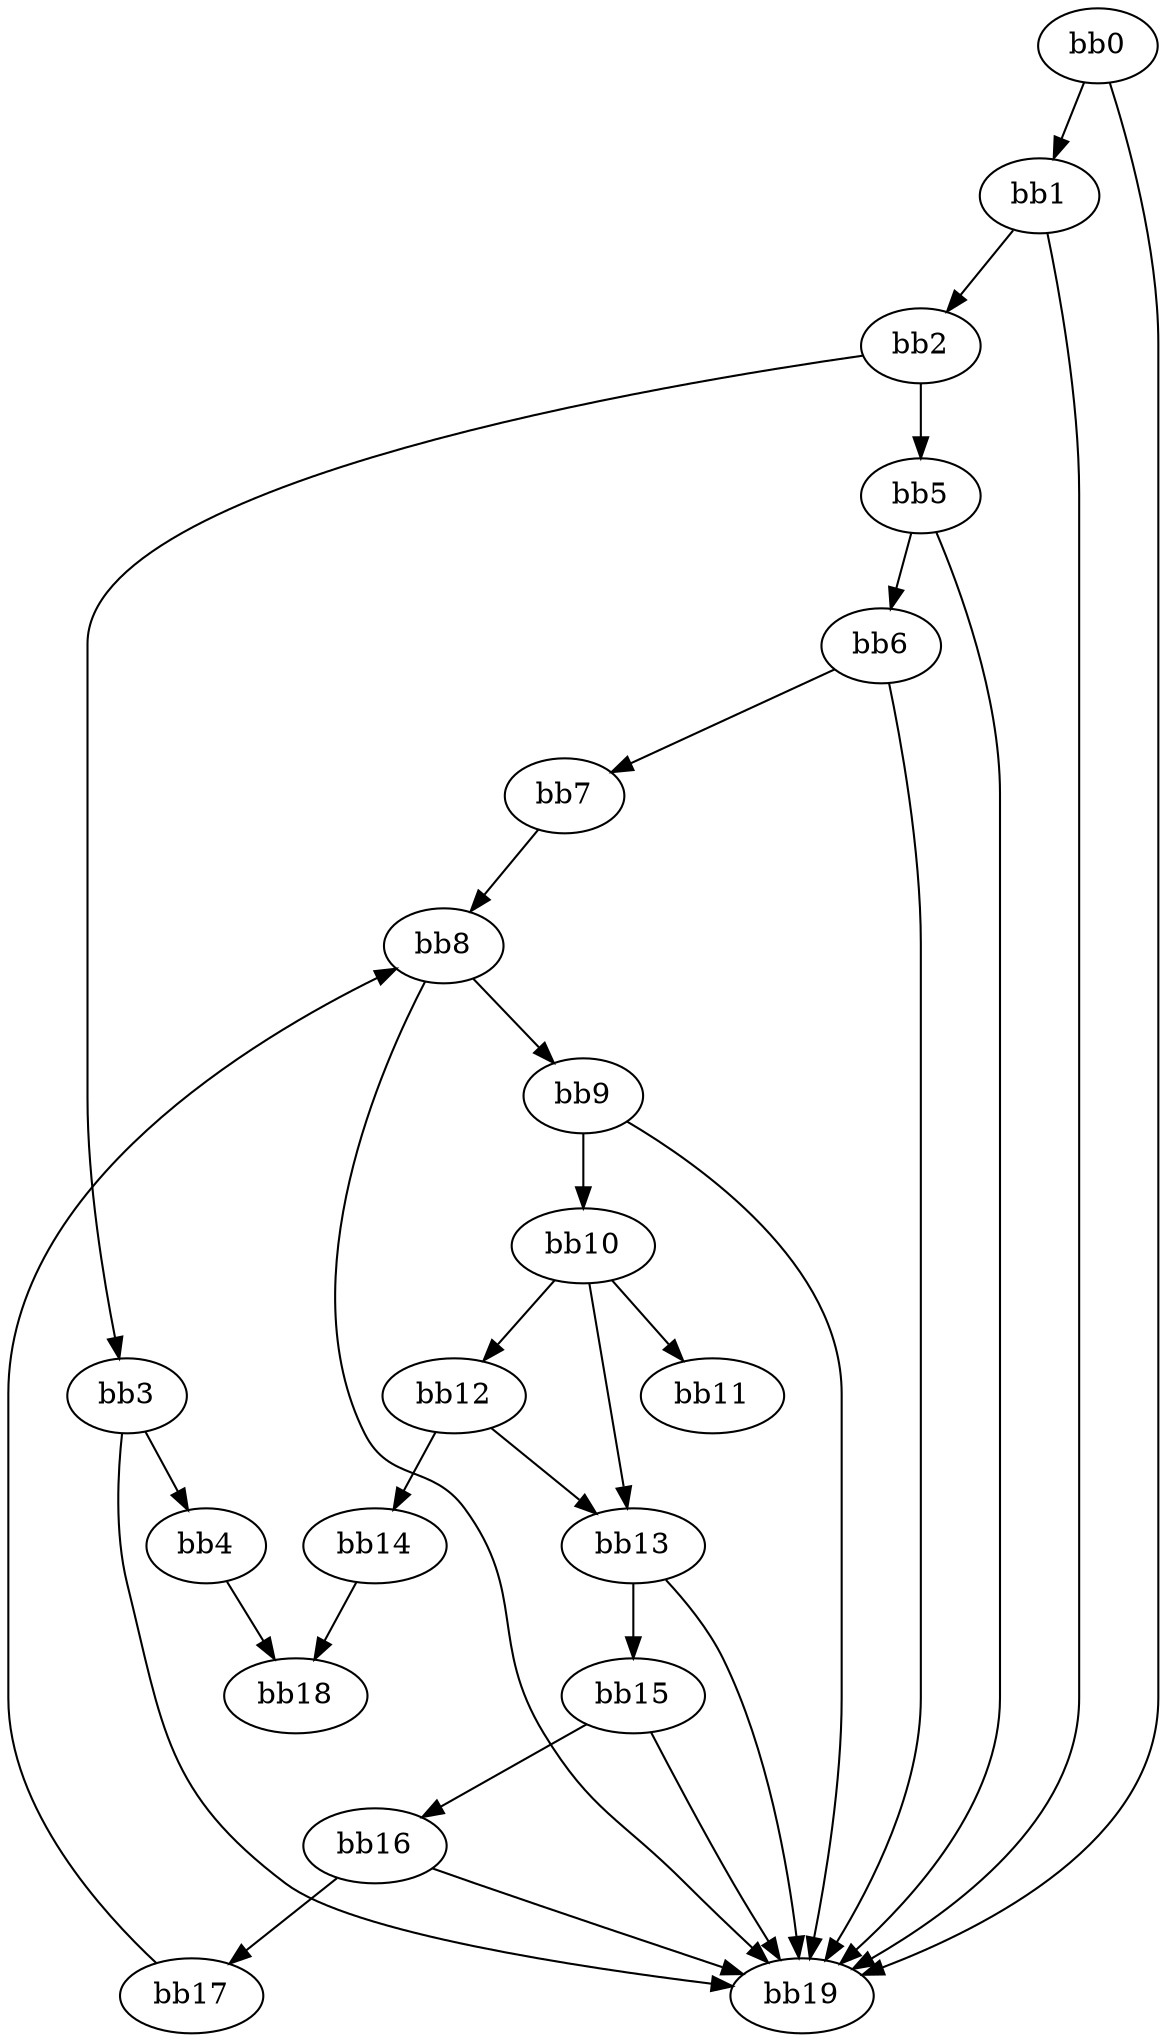 digraph {
    0 [ label = "bb0\l" ]
    1 [ label = "bb1\l" ]
    2 [ label = "bb2\l" ]
    3 [ label = "bb3\l" ]
    4 [ label = "bb4\l" ]
    5 [ label = "bb5\l" ]
    6 [ label = "bb6\l" ]
    7 [ label = "bb7\l" ]
    8 [ label = "bb8\l" ]
    9 [ label = "bb9\l" ]
    10 [ label = "bb10\l" ]
    11 [ label = "bb11\l" ]
    12 [ label = "bb12\l" ]
    13 [ label = "bb13\l" ]
    14 [ label = "bb14\l" ]
    15 [ label = "bb15\l" ]
    16 [ label = "bb16\l" ]
    17 [ label = "bb17\l" ]
    18 [ label = "bb18\l" ]
    19 [ label = "bb19\l" ]
    0 -> 1 [ ]
    0 -> 19 [ ]
    1 -> 2 [ ]
    1 -> 19 [ ]
    2 -> 3 [ ]
    2 -> 5 [ ]
    3 -> 4 [ ]
    3 -> 19 [ ]
    4 -> 18 [ ]
    5 -> 6 [ ]
    5 -> 19 [ ]
    6 -> 7 [ ]
    6 -> 19 [ ]
    7 -> 8 [ ]
    8 -> 9 [ ]
    8 -> 19 [ ]
    9 -> 10 [ ]
    9 -> 19 [ ]
    10 -> 11 [ ]
    10 -> 12 [ ]
    10 -> 13 [ ]
    12 -> 13 [ ]
    12 -> 14 [ ]
    13 -> 15 [ ]
    13 -> 19 [ ]
    14 -> 18 [ ]
    15 -> 16 [ ]
    15 -> 19 [ ]
    16 -> 17 [ ]
    16 -> 19 [ ]
    17 -> 8 [ ]
}

